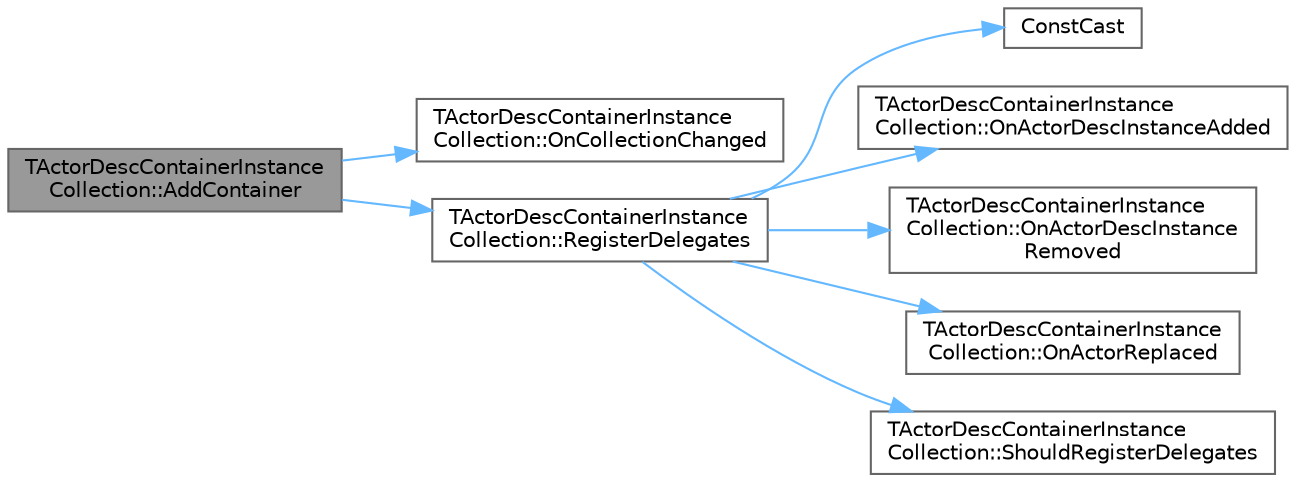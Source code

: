 digraph "TActorDescContainerInstanceCollection::AddContainer"
{
 // INTERACTIVE_SVG=YES
 // LATEX_PDF_SIZE
  bgcolor="transparent";
  edge [fontname=Helvetica,fontsize=10,labelfontname=Helvetica,labelfontsize=10];
  node [fontname=Helvetica,fontsize=10,shape=box,height=0.2,width=0.4];
  rankdir="LR";
  Node1 [id="Node000001",label="TActorDescContainerInstance\lCollection::AddContainer",height=0.2,width=0.4,color="gray40", fillcolor="grey60", style="filled", fontcolor="black",tooltip=" "];
  Node1 -> Node2 [id="edge1_Node000001_Node000002",color="steelblue1",style="solid",tooltip=" "];
  Node2 [id="Node000002",label="TActorDescContainerInstance\lCollection::OnCollectionChanged",height=0.2,width=0.4,color="grey40", fillcolor="white", style="filled",URL="$d3/dd1/classTActorDescContainerInstanceCollection.html#acaaf901471c48f48322af63b6542a147",tooltip=" "];
  Node1 -> Node3 [id="edge2_Node000001_Node000003",color="steelblue1",style="solid",tooltip=" "];
  Node3 [id="Node000003",label="TActorDescContainerInstance\lCollection::RegisterDelegates",height=0.2,width=0.4,color="grey40", fillcolor="white", style="filled",URL="$d3/dd1/classTActorDescContainerInstanceCollection.html#af26e6724e92536ab421bcf1fe236b145",tooltip=" "];
  Node3 -> Node4 [id="edge3_Node000003_Node000004",color="steelblue1",style="solid",tooltip=" "];
  Node4 [id="Node000004",label="ConstCast",height=0.2,width=0.4,color="grey40", fillcolor="white", style="filled",URL="$d6/d75/ObjectPtr_8h.html#a914362d70d48a0e442e835083ed460f1",tooltip=" "];
  Node3 -> Node5 [id="edge4_Node000003_Node000005",color="steelblue1",style="solid",tooltip=" "];
  Node5 [id="Node000005",label="TActorDescContainerInstance\lCollection::OnActorDescInstanceAdded",height=0.2,width=0.4,color="grey40", fillcolor="white", style="filled",URL="$d3/dd1/classTActorDescContainerInstanceCollection.html#aa4e875f44dc709eb75f5765bc593ae0a",tooltip=" "];
  Node3 -> Node6 [id="edge5_Node000003_Node000006",color="steelblue1",style="solid",tooltip=" "];
  Node6 [id="Node000006",label="TActorDescContainerInstance\lCollection::OnActorDescInstance\lRemoved",height=0.2,width=0.4,color="grey40", fillcolor="white", style="filled",URL="$d3/dd1/classTActorDescContainerInstanceCollection.html#ad401752c0d8dd36d57801fb251f3ea35",tooltip=" "];
  Node3 -> Node7 [id="edge6_Node000003_Node000007",color="steelblue1",style="solid",tooltip=" "];
  Node7 [id="Node000007",label="TActorDescContainerInstance\lCollection::OnActorReplaced",height=0.2,width=0.4,color="grey40", fillcolor="white", style="filled",URL="$d3/dd1/classTActorDescContainerInstanceCollection.html#ae9d0cb5d8d3a92a5015a84098b068f32",tooltip=" "];
  Node3 -> Node8 [id="edge7_Node000003_Node000008",color="steelblue1",style="solid",tooltip=" "];
  Node8 [id="Node000008",label="TActorDescContainerInstance\lCollection::ShouldRegisterDelegates",height=0.2,width=0.4,color="grey40", fillcolor="white", style="filled",URL="$d3/dd1/classTActorDescContainerInstanceCollection.html#abf55edcbeafa009f28623461c3187253",tooltip=" "];
}
